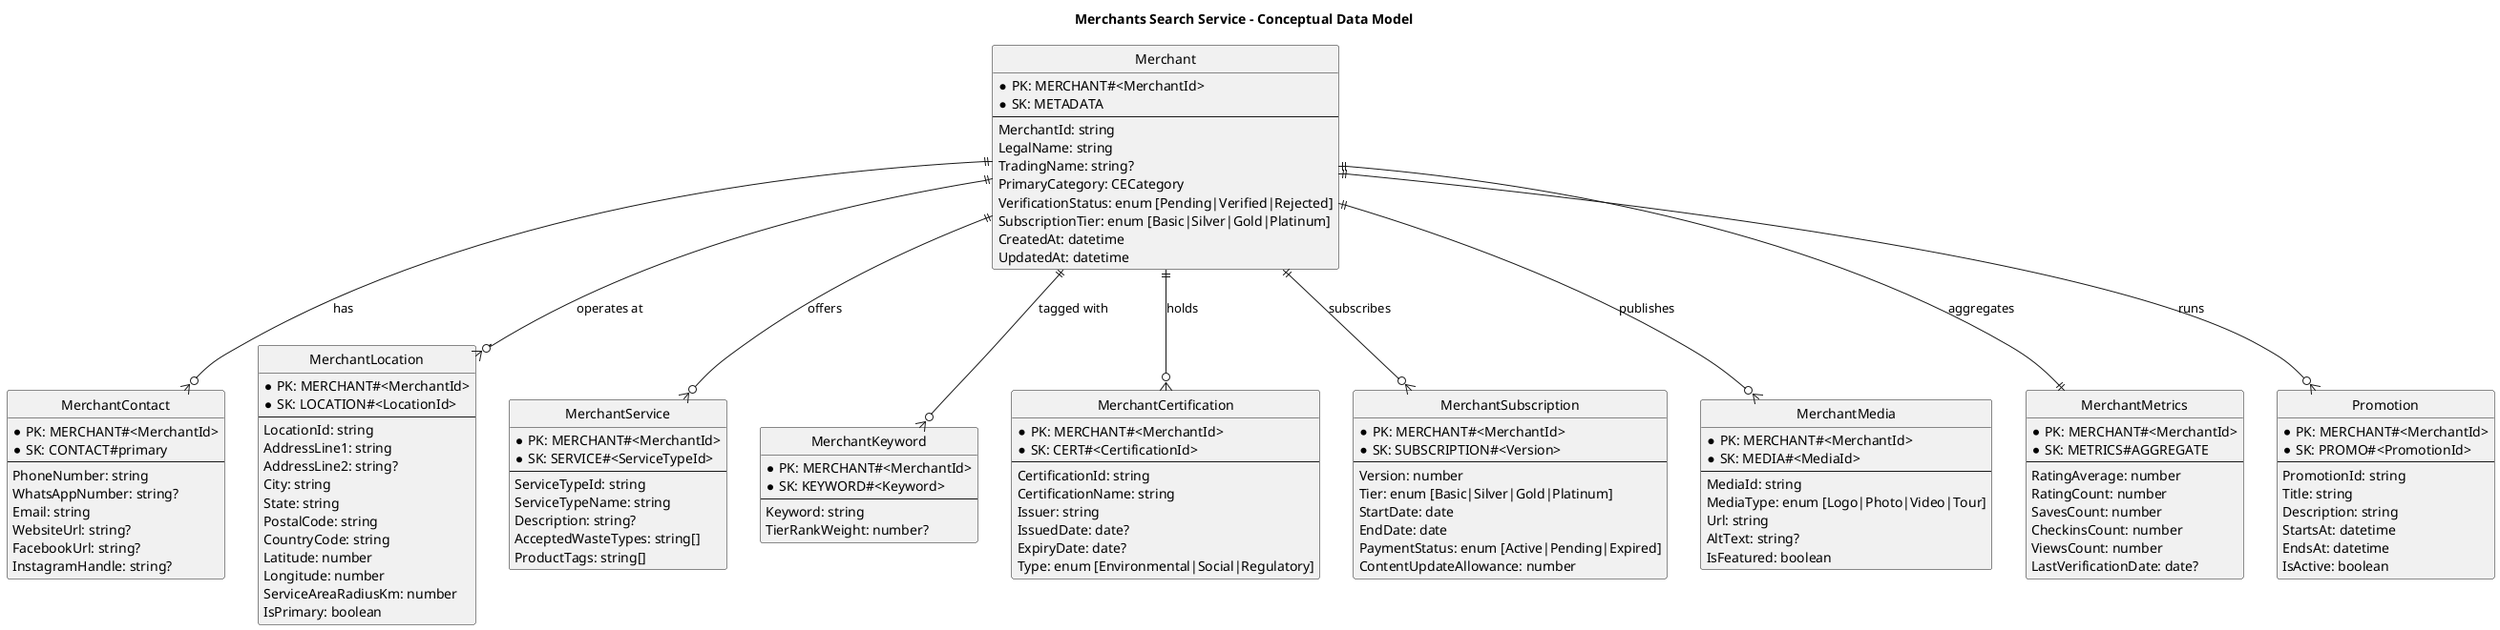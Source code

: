 @startuml merchants-search-er
title Merchants Search Service – Conceptual Data Model

hide circle
skinparam entity {
  BackgroundColor #f8f8f8
  BorderColor #555555
  FontColor #222222
}

entity "Merchant" as Merchant {
  *PK: MERCHANT#<MerchantId>
  *SK: METADATA
  --
  MerchantId: string
  LegalName: string
  TradingName: string?
  PrimaryCategory: CECategory
  VerificationStatus: enum [Pending|Verified|Rejected]
  SubscriptionTier: enum [Basic|Silver|Gold|Platinum]
  CreatedAt: datetime
  UpdatedAt: datetime
}

entity "MerchantContact" as MerchantContact {
  *PK: MERCHANT#<MerchantId>
  *SK: CONTACT#primary
  --
  PhoneNumber: string
  WhatsAppNumber: string?
  Email: string
  WebsiteUrl: string?
  FacebookUrl: string?
  InstagramHandle: string?
}

entity "MerchantLocation" as MerchantLocation {
  *PK: MERCHANT#<MerchantId>
  *SK: LOCATION#<LocationId>
  --
  LocationId: string
  AddressLine1: string
  AddressLine2: string?
  City: string
  State: string
  PostalCode: string
  CountryCode: string
  Latitude: number
  Longitude: number
  ServiceAreaRadiusKm: number
  IsPrimary: boolean
}

entity "MerchantService" as MerchantService {
  *PK: MERCHANT#<MerchantId>
  *SK: SERVICE#<ServiceTypeId>
  --
  ServiceTypeId: string
  ServiceTypeName: string
  Description: string?
  AcceptedWasteTypes: string[]
  ProductTags: string[]
}

entity "MerchantKeyword" as MerchantKeyword {
  *PK: MERCHANT#<MerchantId>
  *SK: KEYWORD#<Keyword>
  --
  Keyword: string
  TierRankWeight: number?
}

entity "MerchantCertification" as MerchantCertification {
  *PK: MERCHANT#<MerchantId>
  *SK: CERT#<CertificationId>
  --
  CertificationId: string
  CertificationName: string
  Issuer: string
  IssuedDate: date?
  ExpiryDate: date?
  Type: enum [Environmental|Social|Regulatory]
}

entity "MerchantSubscription" as MerchantSubscription {
  *PK: MERCHANT#<MerchantId>
  *SK: SUBSCRIPTION#<Version>
  --
  Version: number
  Tier: enum [Basic|Silver|Gold|Platinum]
  StartDate: date
  EndDate: date
  PaymentStatus: enum [Active|Pending|Expired]
  ContentUpdateAllowance: number
}

entity "MerchantMedia" as MerchantMedia {
  *PK: MERCHANT#<MerchantId>
  *SK: MEDIA#<MediaId>
  --
  MediaId: string
  MediaType: enum [Logo|Photo|Video|Tour]
  Url: string
  AltText: string?
  IsFeatured: boolean
}

entity "MerchantMetrics" as MerchantMetrics {
  *PK: MERCHANT#<MerchantId>
  *SK: METRICS#AGGREGATE
  --
  RatingAverage: number
  RatingCount: number
  SavesCount: number
  CheckinsCount: number
  ViewsCount: number
  LastVerificationDate: date?
}

entity "Promotion" as Promotion {
  *PK: MERCHANT#<MerchantId>
  *SK: PROMO#<PromotionId>
  --
  PromotionId: string
  Title: string
  Description: string
  StartsAt: datetime
  EndsAt: datetime
  IsActive: boolean
}

Merchant ||--o{ MerchantContact : "has"
Merchant ||--o{ MerchantLocation : "operates at"
Merchant ||--o{ MerchantService : "offers"
Merchant ||--o{ MerchantKeyword : "tagged with"
Merchant ||--o{ MerchantCertification : "holds"
Merchant ||--o{ MerchantSubscription : "subscribes"
Merchant ||--o{ MerchantMedia : "publishes"
Merchant ||--|| MerchantMetrics : "aggregates"
Merchant ||--o{ Promotion : "runs"

@enduml

